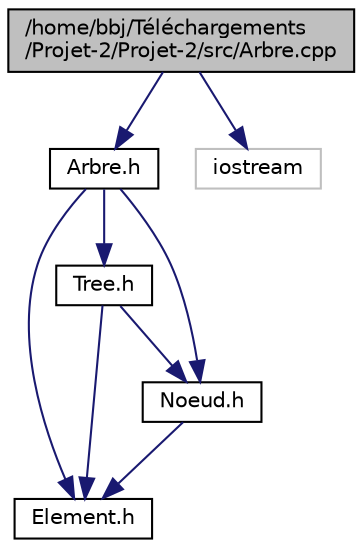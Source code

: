 digraph "/home/bbj/Téléchargements/Projet-2/Projet-2/src/Arbre.cpp"
{
 // LATEX_PDF_SIZE
  edge [fontname="Helvetica",fontsize="10",labelfontname="Helvetica",labelfontsize="10"];
  node [fontname="Helvetica",fontsize="10",shape=record];
  Node1 [label="/home/bbj/Téléchargements\l/Projet-2/Projet-2/src/Arbre.cpp",height=0.2,width=0.4,color="black", fillcolor="grey75", style="filled", fontcolor="black",tooltip=" "];
  Node1 -> Node2 [color="midnightblue",fontsize="10",style="solid"];
  Node2 [label="Arbre.h",height=0.2,width=0.4,color="black", fillcolor="white", style="filled",URL="$Arbre_8h.html",tooltip=" "];
  Node2 -> Node3 [color="midnightblue",fontsize="10",style="solid"];
  Node3 [label="Element.h",height=0.2,width=0.4,color="black", fillcolor="white", style="filled",URL="$Element_8h.html",tooltip=" "];
  Node2 -> Node4 [color="midnightblue",fontsize="10",style="solid"];
  Node4 [label="Tree.h",height=0.2,width=0.4,color="black", fillcolor="white", style="filled",URL="$Tree_8h.html",tooltip=" "];
  Node4 -> Node3 [color="midnightblue",fontsize="10",style="solid"];
  Node4 -> Node5 [color="midnightblue",fontsize="10",style="solid"];
  Node5 [label="Noeud.h",height=0.2,width=0.4,color="black", fillcolor="white", style="filled",URL="$Noeud_8h.html",tooltip=" "];
  Node5 -> Node3 [color="midnightblue",fontsize="10",style="solid"];
  Node2 -> Node5 [color="midnightblue",fontsize="10",style="solid"];
  Node1 -> Node6 [color="midnightblue",fontsize="10",style="solid"];
  Node6 [label="iostream",height=0.2,width=0.4,color="grey75", fillcolor="white", style="filled",tooltip=" "];
}
